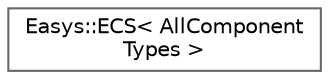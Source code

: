 digraph "Graphical Class Hierarchy"
{
 // LATEX_PDF_SIZE
  bgcolor="transparent";
  edge [fontname=Helvetica,fontsize=10,labelfontname=Helvetica,labelfontsize=10];
  node [fontname=Helvetica,fontsize=10,shape=box,height=0.2,width=0.4];
  rankdir="LR";
  Node0 [id="Node000000",label="Easys::ECS\< AllComponent\lTypes \>",height=0.2,width=0.4,color="grey40", fillcolor="white", style="filled",URL="$d9/d50/classEasys_1_1ECS.html",tooltip="Manages entities and components in an Entity-Component-System architecture."];
}
